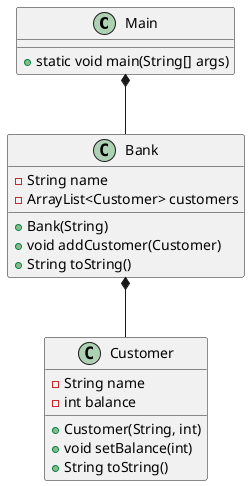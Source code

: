 @startuml
class Main{
 + static void main(String[] args)
}

class Bank{
 - String name
 - ArrayList<Customer> customers
 + Bank(String)
 + void addCustomer(Customer)
 + String toString()
}

class Customer{
 - String name
 - int balance
 + Customer(String, int)
 + void setBalance(int)
 + String toString()

}



Main *-- Bank
Bank *-- Customer

@enduml